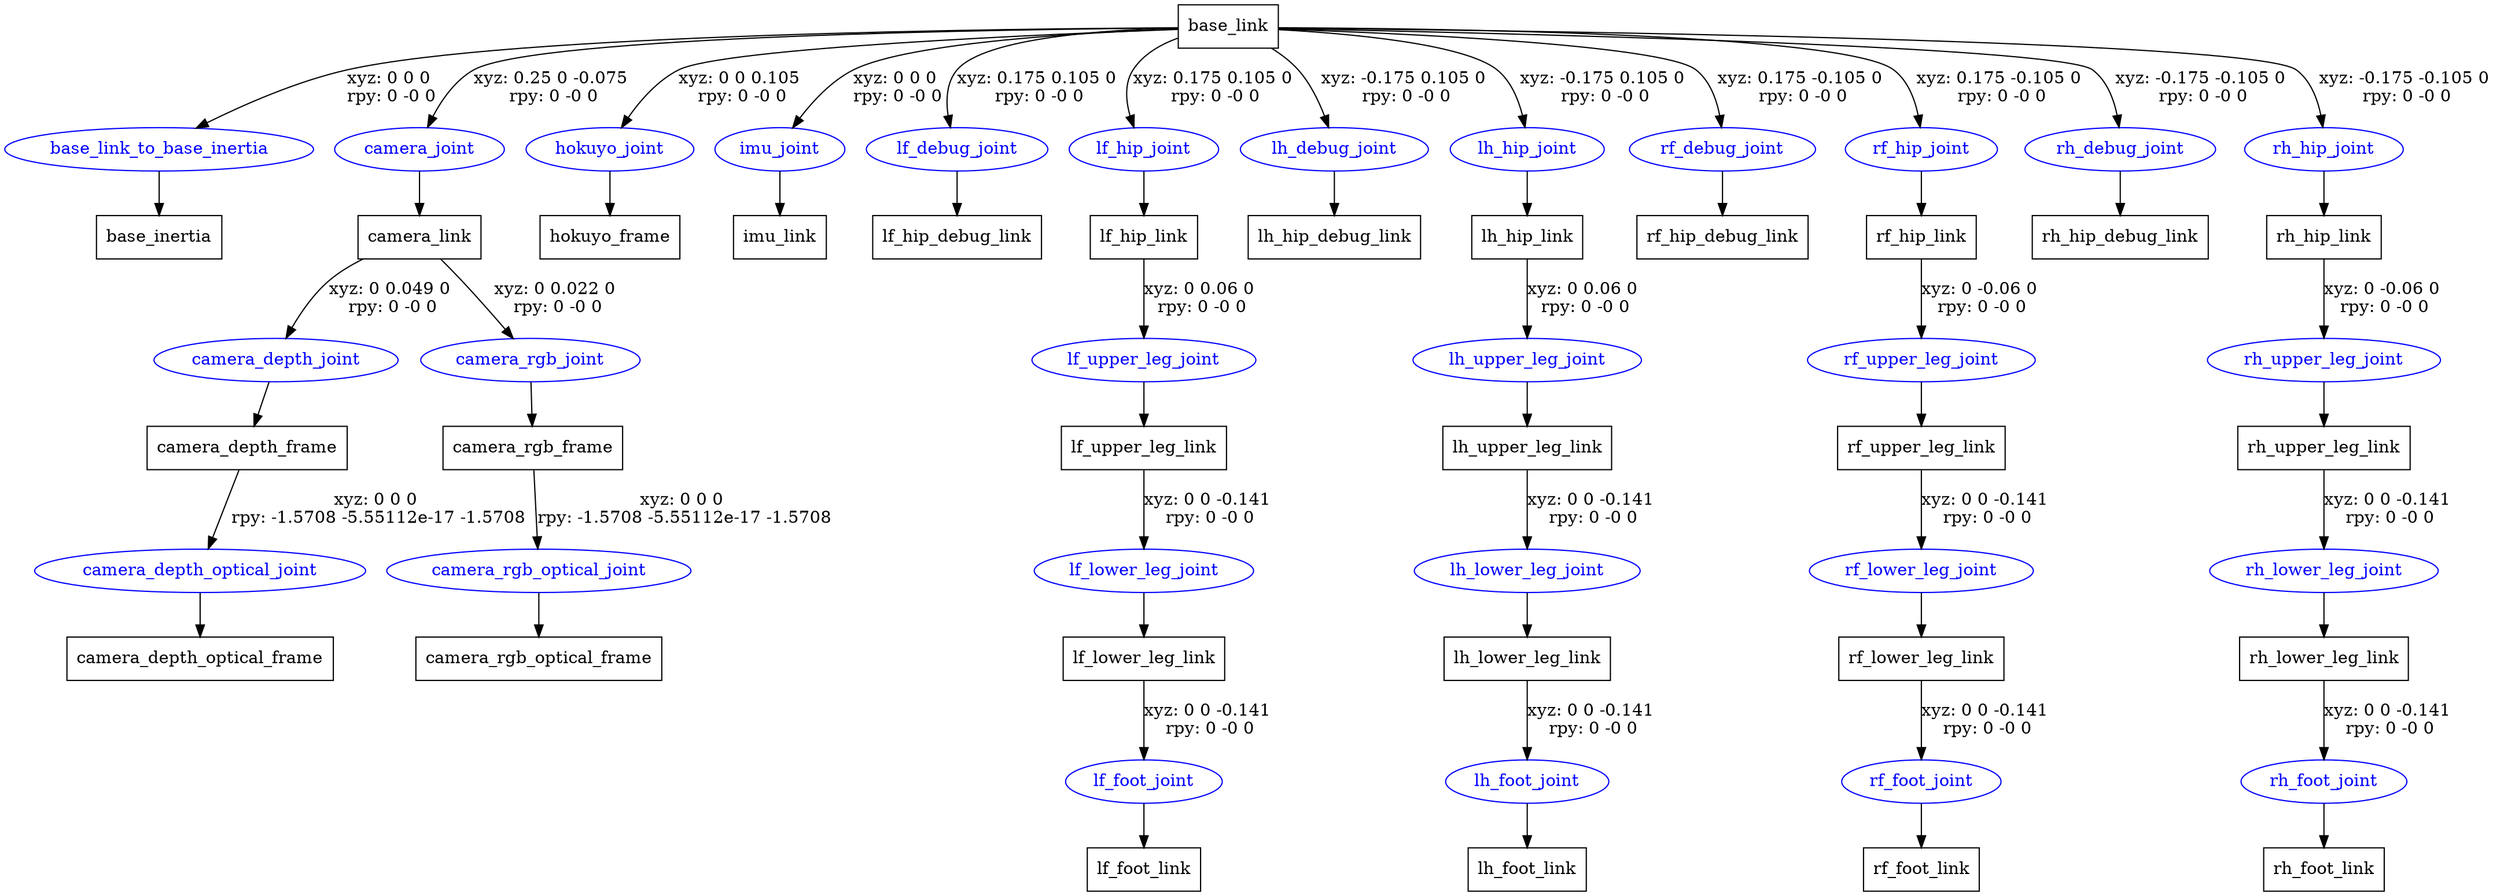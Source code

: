 digraph G {
node [shape=box];
"base_link" [label="base_link"];
"base_inertia" [label="base_inertia"];
"camera_link" [label="camera_link"];
"camera_depth_frame" [label="camera_depth_frame"];
"camera_depth_optical_frame" [label="camera_depth_optical_frame"];
"camera_rgb_frame" [label="camera_rgb_frame"];
"camera_rgb_optical_frame" [label="camera_rgb_optical_frame"];
"hokuyo_frame" [label="hokuyo_frame"];
"imu_link" [label="imu_link"];
"lf_hip_debug_link" [label="lf_hip_debug_link"];
"lf_hip_link" [label="lf_hip_link"];
"lf_upper_leg_link" [label="lf_upper_leg_link"];
"lf_lower_leg_link" [label="lf_lower_leg_link"];
"lf_foot_link" [label="lf_foot_link"];
"lh_hip_debug_link" [label="lh_hip_debug_link"];
"lh_hip_link" [label="lh_hip_link"];
"lh_upper_leg_link" [label="lh_upper_leg_link"];
"lh_lower_leg_link" [label="lh_lower_leg_link"];
"lh_foot_link" [label="lh_foot_link"];
"rf_hip_debug_link" [label="rf_hip_debug_link"];
"rf_hip_link" [label="rf_hip_link"];
"rf_upper_leg_link" [label="rf_upper_leg_link"];
"rf_lower_leg_link" [label="rf_lower_leg_link"];
"rf_foot_link" [label="rf_foot_link"];
"rh_hip_debug_link" [label="rh_hip_debug_link"];
"rh_hip_link" [label="rh_hip_link"];
"rh_upper_leg_link" [label="rh_upper_leg_link"];
"rh_lower_leg_link" [label="rh_lower_leg_link"];
"rh_foot_link" [label="rh_foot_link"];
node [shape=ellipse, color=blue, fontcolor=blue];
"base_link" -> "base_link_to_base_inertia" [label="xyz: 0 0 0 \nrpy: 0 -0 0"]
"base_link_to_base_inertia" -> "base_inertia"
"base_link" -> "camera_joint" [label="xyz: 0.25 0 -0.075 \nrpy: 0 -0 0"]
"camera_joint" -> "camera_link"
"camera_link" -> "camera_depth_joint" [label="xyz: 0 0.049 0 \nrpy: 0 -0 0"]
"camera_depth_joint" -> "camera_depth_frame"
"camera_depth_frame" -> "camera_depth_optical_joint" [label="xyz: 0 0 0 \nrpy: -1.5708 -5.55112e-17 -1.5708"]
"camera_depth_optical_joint" -> "camera_depth_optical_frame"
"camera_link" -> "camera_rgb_joint" [label="xyz: 0 0.022 0 \nrpy: 0 -0 0"]
"camera_rgb_joint" -> "camera_rgb_frame"
"camera_rgb_frame" -> "camera_rgb_optical_joint" [label="xyz: 0 0 0 \nrpy: -1.5708 -5.55112e-17 -1.5708"]
"camera_rgb_optical_joint" -> "camera_rgb_optical_frame"
"base_link" -> "hokuyo_joint" [label="xyz: 0 0 0.105 \nrpy: 0 -0 0"]
"hokuyo_joint" -> "hokuyo_frame"
"base_link" -> "imu_joint" [label="xyz: 0 0 0 \nrpy: 0 -0 0"]
"imu_joint" -> "imu_link"
"base_link" -> "lf_debug_joint" [label="xyz: 0.175 0.105 0 \nrpy: 0 -0 0"]
"lf_debug_joint" -> "lf_hip_debug_link"
"base_link" -> "lf_hip_joint" [label="xyz: 0.175 0.105 0 \nrpy: 0 -0 0"]
"lf_hip_joint" -> "lf_hip_link"
"lf_hip_link" -> "lf_upper_leg_joint" [label="xyz: 0 0.06 0 \nrpy: 0 -0 0"]
"lf_upper_leg_joint" -> "lf_upper_leg_link"
"lf_upper_leg_link" -> "lf_lower_leg_joint" [label="xyz: 0 0 -0.141 \nrpy: 0 -0 0"]
"lf_lower_leg_joint" -> "lf_lower_leg_link"
"lf_lower_leg_link" -> "lf_foot_joint" [label="xyz: 0 0 -0.141 \nrpy: 0 -0 0"]
"lf_foot_joint" -> "lf_foot_link"
"base_link" -> "lh_debug_joint" [label="xyz: -0.175 0.105 0 \nrpy: 0 -0 0"]
"lh_debug_joint" -> "lh_hip_debug_link"
"base_link" -> "lh_hip_joint" [label="xyz: -0.175 0.105 0 \nrpy: 0 -0 0"]
"lh_hip_joint" -> "lh_hip_link"
"lh_hip_link" -> "lh_upper_leg_joint" [label="xyz: 0 0.06 0 \nrpy: 0 -0 0"]
"lh_upper_leg_joint" -> "lh_upper_leg_link"
"lh_upper_leg_link" -> "lh_lower_leg_joint" [label="xyz: 0 0 -0.141 \nrpy: 0 -0 0"]
"lh_lower_leg_joint" -> "lh_lower_leg_link"
"lh_lower_leg_link" -> "lh_foot_joint" [label="xyz: 0 0 -0.141 \nrpy: 0 -0 0"]
"lh_foot_joint" -> "lh_foot_link"
"base_link" -> "rf_debug_joint" [label="xyz: 0.175 -0.105 0 \nrpy: 0 -0 0"]
"rf_debug_joint" -> "rf_hip_debug_link"
"base_link" -> "rf_hip_joint" [label="xyz: 0.175 -0.105 0 \nrpy: 0 -0 0"]
"rf_hip_joint" -> "rf_hip_link"
"rf_hip_link" -> "rf_upper_leg_joint" [label="xyz: 0 -0.06 0 \nrpy: 0 -0 0"]
"rf_upper_leg_joint" -> "rf_upper_leg_link"
"rf_upper_leg_link" -> "rf_lower_leg_joint" [label="xyz: 0 0 -0.141 \nrpy: 0 -0 0"]
"rf_lower_leg_joint" -> "rf_lower_leg_link"
"rf_lower_leg_link" -> "rf_foot_joint" [label="xyz: 0 0 -0.141 \nrpy: 0 -0 0"]
"rf_foot_joint" -> "rf_foot_link"
"base_link" -> "rh_debug_joint" [label="xyz: -0.175 -0.105 0 \nrpy: 0 -0 0"]
"rh_debug_joint" -> "rh_hip_debug_link"
"base_link" -> "rh_hip_joint" [label="xyz: -0.175 -0.105 0 \nrpy: 0 -0 0"]
"rh_hip_joint" -> "rh_hip_link"
"rh_hip_link" -> "rh_upper_leg_joint" [label="xyz: 0 -0.06 0 \nrpy: 0 -0 0"]
"rh_upper_leg_joint" -> "rh_upper_leg_link"
"rh_upper_leg_link" -> "rh_lower_leg_joint" [label="xyz: 0 0 -0.141 \nrpy: 0 -0 0"]
"rh_lower_leg_joint" -> "rh_lower_leg_link"
"rh_lower_leg_link" -> "rh_foot_joint" [label="xyz: 0 0 -0.141 \nrpy: 0 -0 0"]
"rh_foot_joint" -> "rh_foot_link"
}
